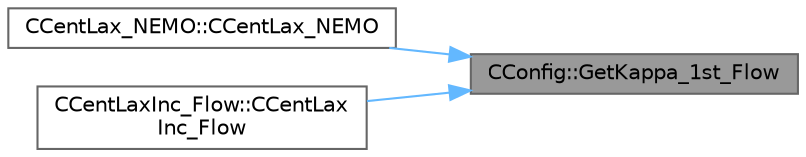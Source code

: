 digraph "CConfig::GetKappa_1st_Flow"
{
 // LATEX_PDF_SIZE
  bgcolor="transparent";
  edge [fontname=Helvetica,fontsize=10,labelfontname=Helvetica,labelfontsize=10];
  node [fontname=Helvetica,fontsize=10,shape=box,height=0.2,width=0.4];
  rankdir="RL";
  Node1 [id="Node000001",label="CConfig::GetKappa_1st_Flow",height=0.2,width=0.4,color="gray40", fillcolor="grey60", style="filled", fontcolor="black",tooltip="Value of the calibrated constant for the Lax method (center scheme)."];
  Node1 -> Node2 [id="edge1_Node000001_Node000002",dir="back",color="steelblue1",style="solid",tooltip=" "];
  Node2 [id="Node000002",label="CCentLax_NEMO::CCentLax_NEMO",height=0.2,width=0.4,color="grey40", fillcolor="white", style="filled",URL="$classCCentLax__NEMO.html#a87083cf8803d53d5756190e733fda514",tooltip="Constructor of the class."];
  Node1 -> Node3 [id="edge2_Node000001_Node000003",dir="back",color="steelblue1",style="solid",tooltip=" "];
  Node3 [id="Node000003",label="CCentLaxInc_Flow::CCentLax\lInc_Flow",height=0.2,width=0.4,color="grey40", fillcolor="white", style="filled",URL="$classCCentLaxInc__Flow.html#a6aa67a47dcce3cbfbce22d661a07d435",tooltip="Constructor of the class."];
}
